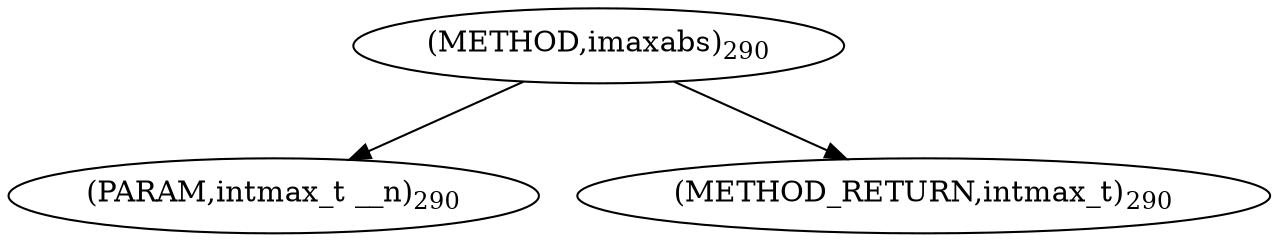 digraph "imaxabs" {  
"8028" [label = <(METHOD,imaxabs)<SUB>290</SUB>> ]
"8029" [label = <(PARAM,intmax_t __n)<SUB>290</SUB>> ]
"8030" [label = <(METHOD_RETURN,intmax_t)<SUB>290</SUB>> ]
  "8028" -> "8029" 
  "8028" -> "8030" 
}
